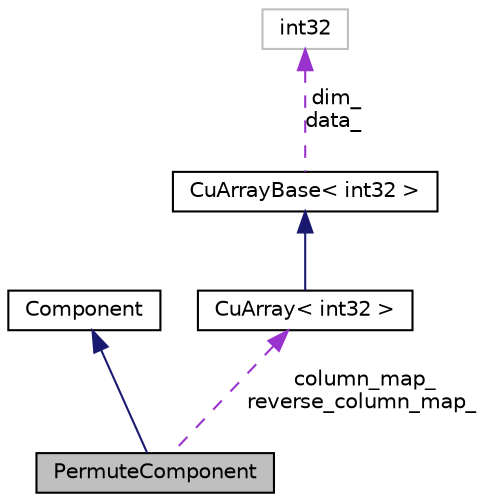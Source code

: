 digraph "PermuteComponent"
{
  edge [fontname="Helvetica",fontsize="10",labelfontname="Helvetica",labelfontsize="10"];
  node [fontname="Helvetica",fontsize="10",shape=record];
  Node2 [label="PermuteComponent",height=0.2,width=0.4,color="black", fillcolor="grey75", style="filled", fontcolor="black"];
  Node3 -> Node2 [dir="back",color="midnightblue",fontsize="10",style="solid",fontname="Helvetica"];
  Node3 [label="Component",height=0.2,width=0.4,color="black", fillcolor="white", style="filled",URL="$classkaldi_1_1nnet3_1_1Component.html",tooltip="Abstract base-class for neural-net components. "];
  Node4 -> Node2 [dir="back",color="darkorchid3",fontsize="10",style="dashed",label=" column_map_\nreverse_column_map_" ,fontname="Helvetica"];
  Node4 [label="CuArray\< int32 \>",height=0.2,width=0.4,color="black", fillcolor="white", style="filled",URL="$classkaldi_1_1CuArray.html"];
  Node5 -> Node4 [dir="back",color="midnightblue",fontsize="10",style="solid",fontname="Helvetica"];
  Node5 [label="CuArrayBase\< int32 \>",height=0.2,width=0.4,color="black", fillcolor="white", style="filled",URL="$classkaldi_1_1CuArrayBase.html"];
  Node6 -> Node5 [dir="back",color="darkorchid3",fontsize="10",style="dashed",label=" dim_\ndata_" ,fontname="Helvetica"];
  Node6 [label="int32",height=0.2,width=0.4,color="grey75", fillcolor="white", style="filled"];
}
